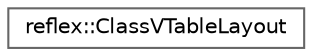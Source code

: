 digraph "Graphical Class Hierarchy"
{
 // LATEX_PDF_SIZE
  bgcolor="transparent";
  edge [fontname=Helvetica,fontsize=10,labelfontname=Helvetica,labelfontsize=10];
  node [fontname=Helvetica,fontsize=10,shape=box,height=0.2,width=0.4];
  rankdir="LR";
  Node0 [id="Node000000",label="reflex::ClassVTableLayout",height=0.2,width=0.4,color="grey40", fillcolor="white", style="filled",URL="$classreflex_1_1ClassVTableLayout.html",tooltip=" "];
}
